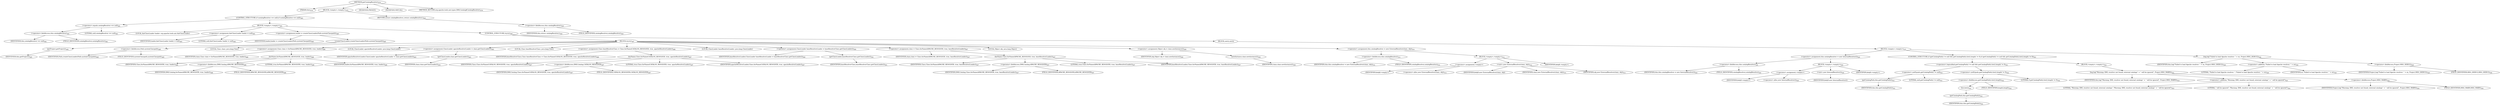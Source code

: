 digraph "getCatalogResolver" {  
"713" [label = <(METHOD,getCatalogResolver)<SUB>479</SUB>> ]
"86" [label = <(PARAM,this)<SUB>479</SUB>> ]
"714" [label = <(BLOCK,&lt;empty&gt;,&lt;empty&gt;)<SUB>479</SUB>> ]
"715" [label = <(CONTROL_STRUCTURE,if (catalogResolver == null),if (catalogResolver == null))<SUB>481</SUB>> ]
"716" [label = <(&lt;operator&gt;.equals,catalogResolver == null)<SUB>481</SUB>> ]
"717" [label = <(&lt;operator&gt;.fieldAccess,this.catalogResolver)<SUB>481</SUB>> ]
"718" [label = <(IDENTIFIER,this,catalogResolver == null)<SUB>481</SUB>> ]
"719" [label = <(FIELD_IDENTIFIER,catalogResolver,catalogResolver)<SUB>481</SUB>> ]
"720" [label = <(LITERAL,null,catalogResolver == null)<SUB>481</SUB>> ]
"721" [label = <(BLOCK,&lt;empty&gt;,&lt;empty&gt;)<SUB>481</SUB>> ]
"722" [label = <(LOCAL,AntClassLoader loader: org.apache.tools.ant.AntClassLoader)> ]
"723" [label = <(&lt;operator&gt;.assignment,AntClassLoader loader = null)<SUB>483</SUB>> ]
"724" [label = <(IDENTIFIER,loader,AntClassLoader loader = null)<SUB>483</SUB>> ]
"725" [label = <(LITERAL,null,AntClassLoader loader = null)<SUB>483</SUB>> ]
"726" [label = <(&lt;operator&gt;.assignment,loader = createClassLoader(Path.systemClasspath))<SUB>485</SUB>> ]
"727" [label = <(IDENTIFIER,loader,loader = createClassLoader(Path.systemClasspath))<SUB>485</SUB>> ]
"728" [label = <(createClassLoader,createClassLoader(Path.systemClasspath))<SUB>485</SUB>> ]
"729" [label = <(getProject,getProject())<SUB>485</SUB>> ]
"85" [label = <(IDENTIFIER,this,getProject())<SUB>485</SUB>> ]
"730" [label = <(&lt;operator&gt;.fieldAccess,Path.systemClasspath)<SUB>485</SUB>> ]
"731" [label = <(IDENTIFIER,Path,createClassLoader(Path.systemClasspath))<SUB>485</SUB>> ]
"732" [label = <(FIELD_IDENTIFIER,systemClasspath,systemClasspath)<SUB>485</SUB>> ]
"733" [label = <(CONTROL_STRUCTURE,try,try)<SUB>487</SUB>> ]
"734" [label = <(BLOCK,try,try)<SUB>487</SUB>> ]
"735" [label = <(LOCAL,Class clazz: java.lang.Class)> ]
"736" [label = <(&lt;operator&gt;.assignment,Class clazz = forName(APACHE_RESOLVER, true, loader))<SUB>488</SUB>> ]
"737" [label = <(IDENTIFIER,clazz,Class clazz = forName(APACHE_RESOLVER, true, loader))<SUB>488</SUB>> ]
"738" [label = <(forName,forName(APACHE_RESOLVER, true, loader))<SUB>488</SUB>> ]
"739" [label = <(IDENTIFIER,Class,forName(APACHE_RESOLVER, true, loader))<SUB>488</SUB>> ]
"740" [label = <(&lt;operator&gt;.fieldAccess,XMLCatalog.APACHE_RESOLVER)<SUB>488</SUB>> ]
"741" [label = <(IDENTIFIER,XMLCatalog,forName(APACHE_RESOLVER, true, loader))<SUB>488</SUB>> ]
"742" [label = <(FIELD_IDENTIFIER,APACHE_RESOLVER,APACHE_RESOLVER)<SUB>488</SUB>> ]
"743" [label = <(LITERAL,true,forName(APACHE_RESOLVER, true, loader))<SUB>488</SUB>> ]
"744" [label = <(IDENTIFIER,loader,forName(APACHE_RESOLVER, true, loader))<SUB>488</SUB>> ]
"745" [label = <(LOCAL,ClassLoader apacheResolverLoader: java.lang.ClassLoader)> ]
"746" [label = <(&lt;operator&gt;.assignment,ClassLoader apacheResolverLoader = clazz.getClassLoader())<SUB>493</SUB>> ]
"747" [label = <(IDENTIFIER,apacheResolverLoader,ClassLoader apacheResolverLoader = clazz.getClassLoader())<SUB>493</SUB>> ]
"748" [label = <(getClassLoader,clazz.getClassLoader())<SUB>493</SUB>> ]
"749" [label = <(IDENTIFIER,clazz,clazz.getClassLoader())<SUB>493</SUB>> ]
"750" [label = <(LOCAL,Class baseResolverClass: java.lang.Class)> ]
"751" [label = <(&lt;operator&gt;.assignment,Class baseResolverClass = Class.forName(CATALOG_RESOLVER, true, apacheResolverLoader))<SUB>496</SUB>> ]
"752" [label = <(IDENTIFIER,baseResolverClass,Class baseResolverClass = Class.forName(CATALOG_RESOLVER, true, apacheResolverLoader))<SUB>496</SUB>> ]
"753" [label = <(forName,Class.forName(CATALOG_RESOLVER, true, apacheResolverLoader))<SUB>497</SUB>> ]
"754" [label = <(IDENTIFIER,Class,Class.forName(CATALOG_RESOLVER, true, apacheResolverLoader))<SUB>497</SUB>> ]
"755" [label = <(&lt;operator&gt;.fieldAccess,XMLCatalog.CATALOG_RESOLVER)<SUB>497</SUB>> ]
"756" [label = <(IDENTIFIER,XMLCatalog,Class.forName(CATALOG_RESOLVER, true, apacheResolverLoader))<SUB>497</SUB>> ]
"757" [label = <(FIELD_IDENTIFIER,CATALOG_RESOLVER,CATALOG_RESOLVER)<SUB>497</SUB>> ]
"758" [label = <(LITERAL,true,Class.forName(CATALOG_RESOLVER, true, apacheResolverLoader))<SUB>497</SUB>> ]
"759" [label = <(IDENTIFIER,apacheResolverLoader,Class.forName(CATALOG_RESOLVER, true, apacheResolverLoader))<SUB>497</SUB>> ]
"760" [label = <(LOCAL,ClassLoader baseResolverLoader: java.lang.ClassLoader)> ]
"761" [label = <(&lt;operator&gt;.assignment,ClassLoader baseResolverLoader = baseResolverClass.getClassLoader())<SUB>500</SUB>> ]
"762" [label = <(IDENTIFIER,baseResolverLoader,ClassLoader baseResolverLoader = baseResolverClass.getClassLoader())<SUB>500</SUB>> ]
"763" [label = <(getClassLoader,baseResolverClass.getClassLoader())<SUB>501</SUB>> ]
"764" [label = <(IDENTIFIER,baseResolverClass,baseResolverClass.getClassLoader())<SUB>501</SUB>> ]
"765" [label = <(&lt;operator&gt;.assignment,clazz = Class.forName(APACHE_RESOLVER, true, baseResolverLoader))<SUB>507</SUB>> ]
"766" [label = <(IDENTIFIER,clazz,clazz = Class.forName(APACHE_RESOLVER, true, baseResolverLoader))<SUB>507</SUB>> ]
"767" [label = <(forName,Class.forName(APACHE_RESOLVER, true, baseResolverLoader))<SUB>507</SUB>> ]
"768" [label = <(IDENTIFIER,Class,Class.forName(APACHE_RESOLVER, true, baseResolverLoader))<SUB>507</SUB>> ]
"769" [label = <(&lt;operator&gt;.fieldAccess,XMLCatalog.APACHE_RESOLVER)<SUB>507</SUB>> ]
"770" [label = <(IDENTIFIER,XMLCatalog,Class.forName(APACHE_RESOLVER, true, baseResolverLoader))<SUB>507</SUB>> ]
"771" [label = <(FIELD_IDENTIFIER,APACHE_RESOLVER,APACHE_RESOLVER)<SUB>507</SUB>> ]
"772" [label = <(LITERAL,true,Class.forName(APACHE_RESOLVER, true, baseResolverLoader))<SUB>507</SUB>> ]
"773" [label = <(IDENTIFIER,baseResolverLoader,Class.forName(APACHE_RESOLVER, true, baseResolverLoader))<SUB>507</SUB>> ]
"774" [label = <(LOCAL,Object obj: java.lang.Object)> ]
"775" [label = <(&lt;operator&gt;.assignment,Object obj = clazz.newInstance())<SUB>509</SUB>> ]
"776" [label = <(IDENTIFIER,obj,Object obj = clazz.newInstance())<SUB>509</SUB>> ]
"777" [label = <(newInstance,clazz.newInstance())<SUB>509</SUB>> ]
"778" [label = <(IDENTIFIER,clazz,clazz.newInstance())<SUB>509</SUB>> ]
"779" [label = <(&lt;operator&gt;.assignment,this.catalogResolver = new ExternalResolver(clazz, obj))<SUB>514</SUB>> ]
"780" [label = <(&lt;operator&gt;.fieldAccess,this.catalogResolver)<SUB>514</SUB>> ]
"781" [label = <(IDENTIFIER,this,this.catalogResolver = new ExternalResolver(clazz, obj))<SUB>514</SUB>> ]
"782" [label = <(FIELD_IDENTIFIER,catalogResolver,catalogResolver)<SUB>514</SUB>> ]
"783" [label = <(BLOCK,&lt;empty&gt;,&lt;empty&gt;)<SUB>514</SUB>> ]
"784" [label = <(&lt;operator&gt;.assignment,&lt;empty&gt;)> ]
"785" [label = <(IDENTIFIER,$obj8,&lt;empty&gt;)> ]
"786" [label = <(&lt;operator&gt;.alloc,new ExternalResolver(clazz, obj))<SUB>514</SUB>> ]
"787" [label = <(&lt;init&gt;,new ExternalResolver(clazz, obj))<SUB>514</SUB>> ]
"788" [label = <(IDENTIFIER,$obj8,new ExternalResolver(clazz, obj))> ]
"789" [label = <(IDENTIFIER,clazz,new ExternalResolver(clazz, obj))<SUB>514</SUB>> ]
"790" [label = <(IDENTIFIER,obj,new ExternalResolver(clazz, obj))<SUB>514</SUB>> ]
"791" [label = <(IDENTIFIER,$obj8,&lt;empty&gt;)> ]
"792" [label = <(BLOCK,catch,catch)> ]
"793" [label = <(BLOCK,&lt;empty&gt;,&lt;empty&gt;)<SUB>515</SUB>> ]
"794" [label = <(&lt;operator&gt;.assignment,this.catalogResolver = new InternalResolver())<SUB>520</SUB>> ]
"795" [label = <(&lt;operator&gt;.fieldAccess,this.catalogResolver)<SUB>520</SUB>> ]
"796" [label = <(IDENTIFIER,this,this.catalogResolver = new InternalResolver())<SUB>520</SUB>> ]
"797" [label = <(FIELD_IDENTIFIER,catalogResolver,catalogResolver)<SUB>520</SUB>> ]
"798" [label = <(BLOCK,&lt;empty&gt;,&lt;empty&gt;)<SUB>520</SUB>> ]
"799" [label = <(&lt;operator&gt;.assignment,&lt;empty&gt;)> ]
"800" [label = <(IDENTIFIER,$obj9,&lt;empty&gt;)> ]
"801" [label = <(&lt;operator&gt;.alloc,new InternalResolver())<SUB>520</SUB>> ]
"802" [label = <(&lt;init&gt;,new InternalResolver())<SUB>520</SUB>> ]
"803" [label = <(IDENTIFIER,$obj9,new InternalResolver())> ]
"804" [label = <(IDENTIFIER,$obj9,&lt;empty&gt;)> ]
"805" [label = <(CONTROL_STRUCTURE,if (getCatalogPath() != null &amp;&amp; getCatalogPath().list().length != 0),if (getCatalogPath() != null &amp;&amp; getCatalogPath().list().length != 0))<SUB>521</SUB>> ]
"806" [label = <(&lt;operator&gt;.logicalAnd,getCatalogPath() != null &amp;&amp; getCatalogPath().list().length != 0)<SUB>521</SUB>> ]
"807" [label = <(&lt;operator&gt;.notEquals,getCatalogPath() != null)<SUB>521</SUB>> ]
"808" [label = <(getCatalogPath,this.getCatalogPath())<SUB>521</SUB>> ]
"87" [label = <(IDENTIFIER,this,this.getCatalogPath())<SUB>521</SUB>> ]
"809" [label = <(LITERAL,null,getCatalogPath() != null)<SUB>521</SUB>> ]
"810" [label = <(&lt;operator&gt;.notEquals,getCatalogPath().list().length != 0)<SUB>522</SUB>> ]
"811" [label = <(&lt;operator&gt;.fieldAccess,getCatalogPath().list().length)<SUB>522</SUB>> ]
"812" [label = <(list,list())<SUB>522</SUB>> ]
"813" [label = <(getCatalogPath,this.getCatalogPath())<SUB>522</SUB>> ]
"88" [label = <(IDENTIFIER,this,this.getCatalogPath())<SUB>522</SUB>> ]
"814" [label = <(FIELD_IDENTIFIER,length,length)<SUB>522</SUB>> ]
"815" [label = <(LITERAL,0,getCatalogPath().list().length != 0)<SUB>522</SUB>> ]
"816" [label = <(BLOCK,&lt;empty&gt;,&lt;empty&gt;)<SUB>522</SUB>> ]
"817" [label = <(log,log(&quot;Warning: XML resolver not found; external catalogs&quot; + &quot; will be ignored&quot;, Project.MSG_WARN))<SUB>523</SUB>> ]
"89" [label = <(IDENTIFIER,this,log(&quot;Warning: XML resolver not found; external catalogs&quot; + &quot; will be ignored&quot;, Project.MSG_WARN))<SUB>523</SUB>> ]
"818" [label = <(&lt;operator&gt;.addition,&quot;Warning: XML resolver not found; external catalogs&quot; + &quot; will be ignored&quot;)<SUB>523</SUB>> ]
"819" [label = <(LITERAL,&quot;Warning: XML resolver not found; external catalogs&quot;,&quot;Warning: XML resolver not found; external catalogs&quot; + &quot; will be ignored&quot;)<SUB>523</SUB>> ]
"820" [label = <(LITERAL,&quot; will be ignored&quot;,&quot;Warning: XML resolver not found; external catalogs&quot; + &quot; will be ignored&quot;)<SUB>524</SUB>> ]
"821" [label = <(&lt;operator&gt;.fieldAccess,Project.MSG_WARN)<SUB>524</SUB>> ]
"822" [label = <(IDENTIFIER,Project,log(&quot;Warning: XML resolver not found; external catalogs&quot; + &quot; will be ignored&quot;, Project.MSG_WARN))<SUB>524</SUB>> ]
"823" [label = <(FIELD_IDENTIFIER,MSG_WARN,MSG_WARN)<SUB>524</SUB>> ]
"824" [label = <(log,log(&quot;Failed to load Apache resolver: &quot; + ex, Project.MSG_DEBUG))<SUB>526</SUB>> ]
"90" [label = <(IDENTIFIER,this,log(&quot;Failed to load Apache resolver: &quot; + ex, Project.MSG_DEBUG))<SUB>526</SUB>> ]
"825" [label = <(&lt;operator&gt;.addition,&quot;Failed to load Apache resolver: &quot; + ex)<SUB>526</SUB>> ]
"826" [label = <(LITERAL,&quot;Failed to load Apache resolver: &quot;,&quot;Failed to load Apache resolver: &quot; + ex)<SUB>526</SUB>> ]
"827" [label = <(IDENTIFIER,ex,&quot;Failed to load Apache resolver: &quot; + ex)<SUB>526</SUB>> ]
"828" [label = <(&lt;operator&gt;.fieldAccess,Project.MSG_DEBUG)<SUB>526</SUB>> ]
"829" [label = <(IDENTIFIER,Project,log(&quot;Failed to load Apache resolver: &quot; + ex, Project.MSG_DEBUG))<SUB>526</SUB>> ]
"830" [label = <(FIELD_IDENTIFIER,MSG_DEBUG,MSG_DEBUG)<SUB>526</SUB>> ]
"831" [label = <(RETURN,return catalogResolver;,return catalogResolver;)<SUB>529</SUB>> ]
"832" [label = <(&lt;operator&gt;.fieldAccess,this.catalogResolver)<SUB>529</SUB>> ]
"833" [label = <(IDENTIFIER,this,return catalogResolver;)<SUB>529</SUB>> ]
"834" [label = <(FIELD_IDENTIFIER,catalogResolver,catalogResolver)<SUB>529</SUB>> ]
"835" [label = <(MODIFIER,PRIVATE)> ]
"836" [label = <(MODIFIER,VIRTUAL)> ]
"837" [label = <(METHOD_RETURN,org.apache.tools.ant.types.XMLCatalog$CatalogResolver)<SUB>479</SUB>> ]
  "713" -> "86" 
  "713" -> "714" 
  "713" -> "835" 
  "713" -> "836" 
  "713" -> "837" 
  "714" -> "715" 
  "714" -> "831" 
  "715" -> "716" 
  "715" -> "721" 
  "716" -> "717" 
  "716" -> "720" 
  "717" -> "718" 
  "717" -> "719" 
  "721" -> "722" 
  "721" -> "723" 
  "721" -> "726" 
  "721" -> "733" 
  "723" -> "724" 
  "723" -> "725" 
  "726" -> "727" 
  "726" -> "728" 
  "728" -> "729" 
  "728" -> "730" 
  "729" -> "85" 
  "730" -> "731" 
  "730" -> "732" 
  "733" -> "734" 
  "733" -> "792" 
  "734" -> "735" 
  "734" -> "736" 
  "734" -> "745" 
  "734" -> "746" 
  "734" -> "750" 
  "734" -> "751" 
  "734" -> "760" 
  "734" -> "761" 
  "734" -> "765" 
  "734" -> "774" 
  "734" -> "775" 
  "734" -> "779" 
  "736" -> "737" 
  "736" -> "738" 
  "738" -> "739" 
  "738" -> "740" 
  "738" -> "743" 
  "738" -> "744" 
  "740" -> "741" 
  "740" -> "742" 
  "746" -> "747" 
  "746" -> "748" 
  "748" -> "749" 
  "751" -> "752" 
  "751" -> "753" 
  "753" -> "754" 
  "753" -> "755" 
  "753" -> "758" 
  "753" -> "759" 
  "755" -> "756" 
  "755" -> "757" 
  "761" -> "762" 
  "761" -> "763" 
  "763" -> "764" 
  "765" -> "766" 
  "765" -> "767" 
  "767" -> "768" 
  "767" -> "769" 
  "767" -> "772" 
  "767" -> "773" 
  "769" -> "770" 
  "769" -> "771" 
  "775" -> "776" 
  "775" -> "777" 
  "777" -> "778" 
  "779" -> "780" 
  "779" -> "783" 
  "780" -> "781" 
  "780" -> "782" 
  "783" -> "784" 
  "783" -> "787" 
  "783" -> "791" 
  "784" -> "785" 
  "784" -> "786" 
  "787" -> "788" 
  "787" -> "789" 
  "787" -> "790" 
  "792" -> "793" 
  "793" -> "794" 
  "793" -> "805" 
  "793" -> "824" 
  "794" -> "795" 
  "794" -> "798" 
  "795" -> "796" 
  "795" -> "797" 
  "798" -> "799" 
  "798" -> "802" 
  "798" -> "804" 
  "799" -> "800" 
  "799" -> "801" 
  "802" -> "803" 
  "805" -> "806" 
  "805" -> "816" 
  "806" -> "807" 
  "806" -> "810" 
  "807" -> "808" 
  "807" -> "809" 
  "808" -> "87" 
  "810" -> "811" 
  "810" -> "815" 
  "811" -> "812" 
  "811" -> "814" 
  "812" -> "813" 
  "813" -> "88" 
  "816" -> "817" 
  "817" -> "89" 
  "817" -> "818" 
  "817" -> "821" 
  "818" -> "819" 
  "818" -> "820" 
  "821" -> "822" 
  "821" -> "823" 
  "824" -> "90" 
  "824" -> "825" 
  "824" -> "828" 
  "825" -> "826" 
  "825" -> "827" 
  "828" -> "829" 
  "828" -> "830" 
  "831" -> "832" 
  "832" -> "833" 
  "832" -> "834" 
}
